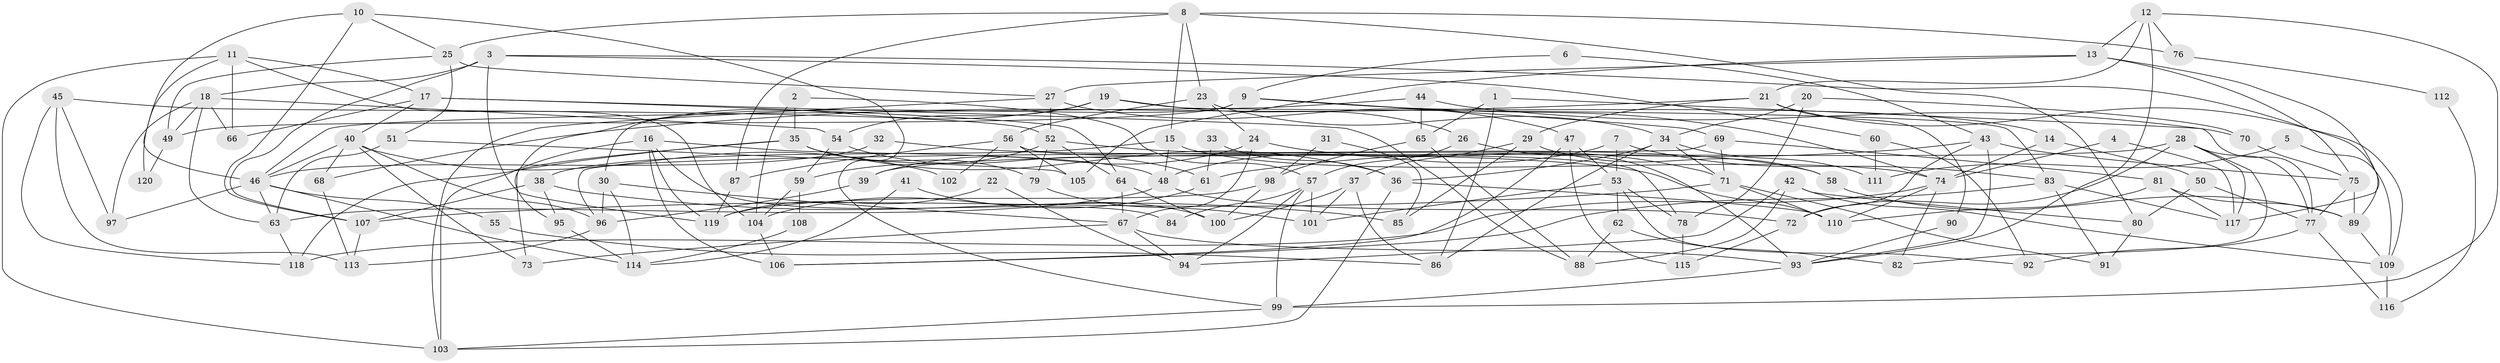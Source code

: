 // Generated by graph-tools (version 1.1) at 2025/26/03/09/25 03:26:12]
// undirected, 120 vertices, 240 edges
graph export_dot {
graph [start="1"]
  node [color=gray90,style=filled];
  1;
  2;
  3;
  4;
  5;
  6;
  7;
  8;
  9;
  10;
  11;
  12;
  13;
  14;
  15;
  16;
  17;
  18;
  19;
  20;
  21;
  22;
  23;
  24;
  25;
  26;
  27;
  28;
  29;
  30;
  31;
  32;
  33;
  34;
  35;
  36;
  37;
  38;
  39;
  40;
  41;
  42;
  43;
  44;
  45;
  46;
  47;
  48;
  49;
  50;
  51;
  52;
  53;
  54;
  55;
  56;
  57;
  58;
  59;
  60;
  61;
  62;
  63;
  64;
  65;
  66;
  67;
  68;
  69;
  70;
  71;
  72;
  73;
  74;
  75;
  76;
  77;
  78;
  79;
  80;
  81;
  82;
  83;
  84;
  85;
  86;
  87;
  88;
  89;
  90;
  91;
  92;
  93;
  94;
  95;
  96;
  97;
  98;
  99;
  100;
  101;
  102;
  103;
  104;
  105;
  106;
  107;
  108;
  109;
  110;
  111;
  112;
  113;
  114;
  115;
  116;
  117;
  118;
  119;
  120;
  1 -- 77;
  1 -- 65;
  1 -- 86;
  2 -- 35;
  2 -- 57;
  2 -- 104;
  3 -- 107;
  3 -- 89;
  3 -- 18;
  3 -- 60;
  3 -- 119;
  4 -- 117;
  4 -- 74;
  5 -- 111;
  5 -- 109;
  6 -- 43;
  6 -- 9;
  7 -- 83;
  7 -- 53;
  7 -- 48;
  8 -- 80;
  8 -- 25;
  8 -- 15;
  8 -- 23;
  8 -- 76;
  8 -- 87;
  9 -- 74;
  9 -- 30;
  9 -- 14;
  9 -- 49;
  9 -- 69;
  10 -- 25;
  10 -- 107;
  10 -- 46;
  10 -- 99;
  11 -- 17;
  11 -- 66;
  11 -- 103;
  11 -- 104;
  11 -- 120;
  12 -- 99;
  12 -- 13;
  12 -- 21;
  12 -- 76;
  12 -- 93;
  13 -- 117;
  13 -- 75;
  13 -- 27;
  13 -- 105;
  14 -- 74;
  14 -- 50;
  15 -- 48;
  15 -- 38;
  15 -- 74;
  16 -- 48;
  16 -- 103;
  16 -- 84;
  16 -- 106;
  16 -- 119;
  17 -- 64;
  17 -- 40;
  17 -- 66;
  17 -- 88;
  18 -- 54;
  18 -- 49;
  18 -- 63;
  18 -- 66;
  18 -- 97;
  19 -- 95;
  19 -- 83;
  19 -- 26;
  19 -- 54;
  20 -- 34;
  20 -- 78;
  20 -- 70;
  21 -- 109;
  21 -- 29;
  21 -- 68;
  21 -- 90;
  22 -- 119;
  22 -- 94;
  23 -- 56;
  23 -- 24;
  23 -- 34;
  24 -- 71;
  24 -- 39;
  24 -- 67;
  25 -- 27;
  25 -- 49;
  25 -- 51;
  26 -- 93;
  26 -- 57;
  27 -- 52;
  27 -- 47;
  27 -- 103;
  28 -- 82;
  28 -- 39;
  28 -- 72;
  28 -- 77;
  28 -- 117;
  29 -- 37;
  29 -- 58;
  29 -- 85;
  30 -- 96;
  30 -- 67;
  30 -- 114;
  31 -- 85;
  31 -- 98;
  32 -- 110;
  32 -- 46;
  33 -- 36;
  33 -- 61;
  34 -- 71;
  34 -- 36;
  34 -- 86;
  34 -- 111;
  35 -- 36;
  35 -- 79;
  35 -- 73;
  35 -- 118;
  36 -- 103;
  36 -- 110;
  37 -- 86;
  37 -- 101;
  37 -- 100;
  38 -- 107;
  38 -- 85;
  38 -- 95;
  39 -- 96;
  40 -- 73;
  40 -- 96;
  40 -- 46;
  40 -- 68;
  40 -- 102;
  41 -- 100;
  41 -- 114;
  42 -- 80;
  42 -- 94;
  42 -- 88;
  42 -- 109;
  43 -- 93;
  43 -- 72;
  43 -- 61;
  43 -- 75;
  44 -- 46;
  44 -- 65;
  44 -- 70;
  45 -- 118;
  45 -- 97;
  45 -- 52;
  45 -- 113;
  46 -- 55;
  46 -- 63;
  46 -- 97;
  46 -- 114;
  47 -- 106;
  47 -- 53;
  47 -- 115;
  48 -- 63;
  48 -- 72;
  49 -- 120;
  50 -- 77;
  50 -- 80;
  51 -- 63;
  51 -- 105;
  52 -- 59;
  52 -- 58;
  52 -- 64;
  52 -- 79;
  53 -- 78;
  53 -- 62;
  53 -- 92;
  53 -- 101;
  54 -- 61;
  54 -- 59;
  55 -- 86;
  56 -- 105;
  56 -- 87;
  56 -- 78;
  56 -- 102;
  57 -- 99;
  57 -- 84;
  57 -- 94;
  57 -- 101;
  58 -- 89;
  59 -- 104;
  59 -- 108;
  60 -- 92;
  60 -- 111;
  61 -- 104;
  62 -- 88;
  62 -- 82;
  63 -- 118;
  64 -- 67;
  64 -- 100;
  65 -- 98;
  65 -- 88;
  67 -- 93;
  67 -- 73;
  67 -- 94;
  68 -- 113;
  69 -- 81;
  69 -- 71;
  69 -- 96;
  70 -- 75;
  71 -- 110;
  71 -- 91;
  71 -- 107;
  72 -- 115;
  74 -- 118;
  74 -- 82;
  74 -- 110;
  75 -- 77;
  75 -- 89;
  76 -- 112;
  77 -- 92;
  77 -- 116;
  78 -- 115;
  79 -- 101;
  80 -- 91;
  81 -- 89;
  81 -- 110;
  81 -- 117;
  83 -- 117;
  83 -- 106;
  83 -- 91;
  87 -- 119;
  89 -- 109;
  90 -- 93;
  93 -- 99;
  95 -- 114;
  96 -- 113;
  98 -- 100;
  98 -- 119;
  99 -- 103;
  104 -- 106;
  107 -- 113;
  108 -- 114;
  109 -- 116;
  112 -- 116;
}
